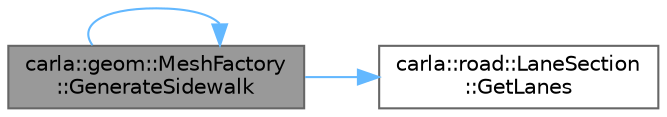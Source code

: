 digraph "carla::geom::MeshFactory::GenerateSidewalk"
{
 // INTERACTIVE_SVG=YES
 // LATEX_PDF_SIZE
  bgcolor="transparent";
  edge [fontname=Helvetica,fontsize=10,labelfontname=Helvetica,labelfontsize=10];
  node [fontname=Helvetica,fontsize=10,shape=box,height=0.2,width=0.4];
  rankdir="LR";
  Node1 [id="Node000001",label="carla::geom::MeshFactory\l::GenerateSidewalk",height=0.2,width=0.4,color="gray40", fillcolor="grey60", style="filled", fontcolor="black",tooltip=" "];
  Node1 -> Node1 [id="edge1_Node000001_Node000001",color="steelblue1",style="solid",tooltip=" "];
  Node1 -> Node2 [id="edge2_Node000001_Node000002",color="steelblue1",style="solid",tooltip=" "];
  Node2 [id="Node000002",label="carla::road::LaneSection\l::GetLanes",height=0.2,width=0.4,color="grey40", fillcolor="white", style="filled",URL="$dd/d80/classcarla_1_1road_1_1LaneSection.html#afb698c17b4d62c0df02cf8dae16b8f50",tooltip=" "];
}
